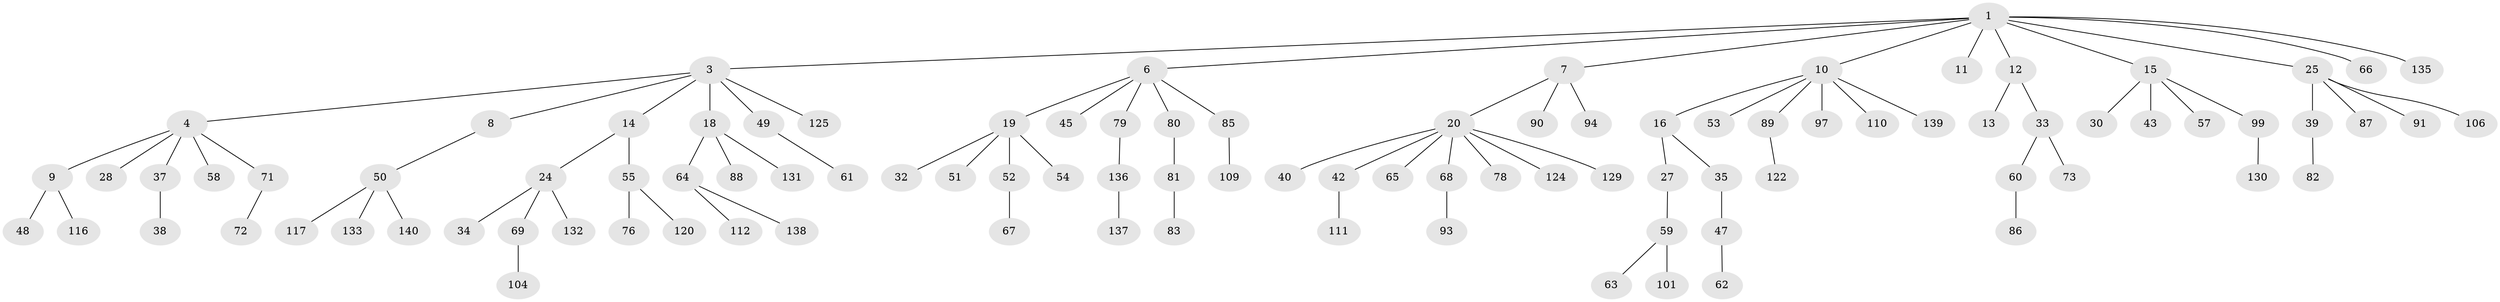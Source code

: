 // Generated by graph-tools (version 1.1) at 2025/52/02/27/25 19:52:11]
// undirected, 100 vertices, 99 edges
graph export_dot {
graph [start="1"]
  node [color=gray90,style=filled];
  1 [super="+2"];
  3 [super="+5"];
  4 [super="+22"];
  6 [super="+17"];
  7 [super="+31"];
  8 [super="+103"];
  9 [super="+74"];
  10 [super="+95"];
  11;
  12 [super="+44"];
  13;
  14;
  15 [super="+23"];
  16 [super="+114"];
  18 [super="+21"];
  19 [super="+41"];
  20 [super="+29"];
  24 [super="+26"];
  25 [super="+46"];
  27 [super="+36"];
  28 [super="+92"];
  30 [super="+123"];
  32;
  33;
  34;
  35 [super="+56"];
  37 [super="+96"];
  38;
  39 [super="+108"];
  40 [super="+113"];
  42;
  43 [super="+128"];
  45;
  47;
  48 [super="+77"];
  49 [super="+118"];
  50 [super="+98"];
  51;
  52 [super="+105"];
  53;
  54;
  55 [super="+70"];
  57;
  58;
  59 [super="+115"];
  60 [super="+141"];
  61;
  62 [super="+126"];
  63;
  64 [super="+100"];
  65;
  66 [super="+75"];
  67;
  68;
  69;
  71;
  72;
  73;
  76;
  78;
  79 [super="+84"];
  80;
  81 [super="+107"];
  82 [super="+119"];
  83;
  85;
  86;
  87 [super="+102"];
  88 [super="+134"];
  89;
  90;
  91;
  93;
  94;
  97;
  99;
  101;
  104;
  106;
  109 [super="+121"];
  110;
  111;
  112;
  116;
  117 [super="+127"];
  120;
  122;
  124;
  125;
  129;
  130;
  131;
  132;
  133;
  135;
  136;
  137;
  138;
  139;
  140;
  1 -- 6;
  1 -- 7;
  1 -- 10;
  1 -- 11;
  1 -- 12;
  1 -- 25;
  1 -- 66;
  1 -- 3;
  1 -- 135;
  1 -- 15;
  3 -- 4;
  3 -- 8;
  3 -- 18;
  3 -- 125;
  3 -- 49;
  3 -- 14;
  4 -- 9;
  4 -- 58;
  4 -- 71;
  4 -- 37;
  4 -- 28;
  6 -- 45;
  6 -- 85;
  6 -- 80;
  6 -- 19;
  6 -- 79;
  7 -- 20;
  7 -- 94;
  7 -- 90;
  8 -- 50;
  9 -- 48;
  9 -- 116;
  10 -- 16;
  10 -- 53;
  10 -- 89;
  10 -- 97;
  10 -- 139;
  10 -- 110;
  12 -- 13;
  12 -- 33;
  14 -- 24;
  14 -- 55;
  15 -- 30;
  15 -- 43;
  15 -- 99;
  15 -- 57;
  16 -- 27;
  16 -- 35;
  18 -- 64;
  18 -- 88;
  18 -- 131;
  19 -- 32;
  19 -- 54;
  19 -- 51;
  19 -- 52;
  20 -- 40;
  20 -- 68;
  20 -- 78;
  20 -- 65;
  20 -- 129;
  20 -- 42;
  20 -- 124;
  24 -- 34;
  24 -- 132;
  24 -- 69;
  25 -- 39;
  25 -- 87;
  25 -- 91;
  25 -- 106;
  27 -- 59;
  33 -- 60;
  33 -- 73;
  35 -- 47;
  37 -- 38;
  39 -- 82;
  42 -- 111;
  47 -- 62;
  49 -- 61;
  50 -- 117;
  50 -- 140;
  50 -- 133;
  52 -- 67;
  55 -- 76;
  55 -- 120;
  59 -- 63;
  59 -- 101;
  60 -- 86;
  64 -- 112;
  64 -- 138;
  68 -- 93;
  69 -- 104;
  71 -- 72;
  79 -- 136;
  80 -- 81;
  81 -- 83;
  85 -- 109;
  89 -- 122;
  99 -- 130;
  136 -- 137;
}

